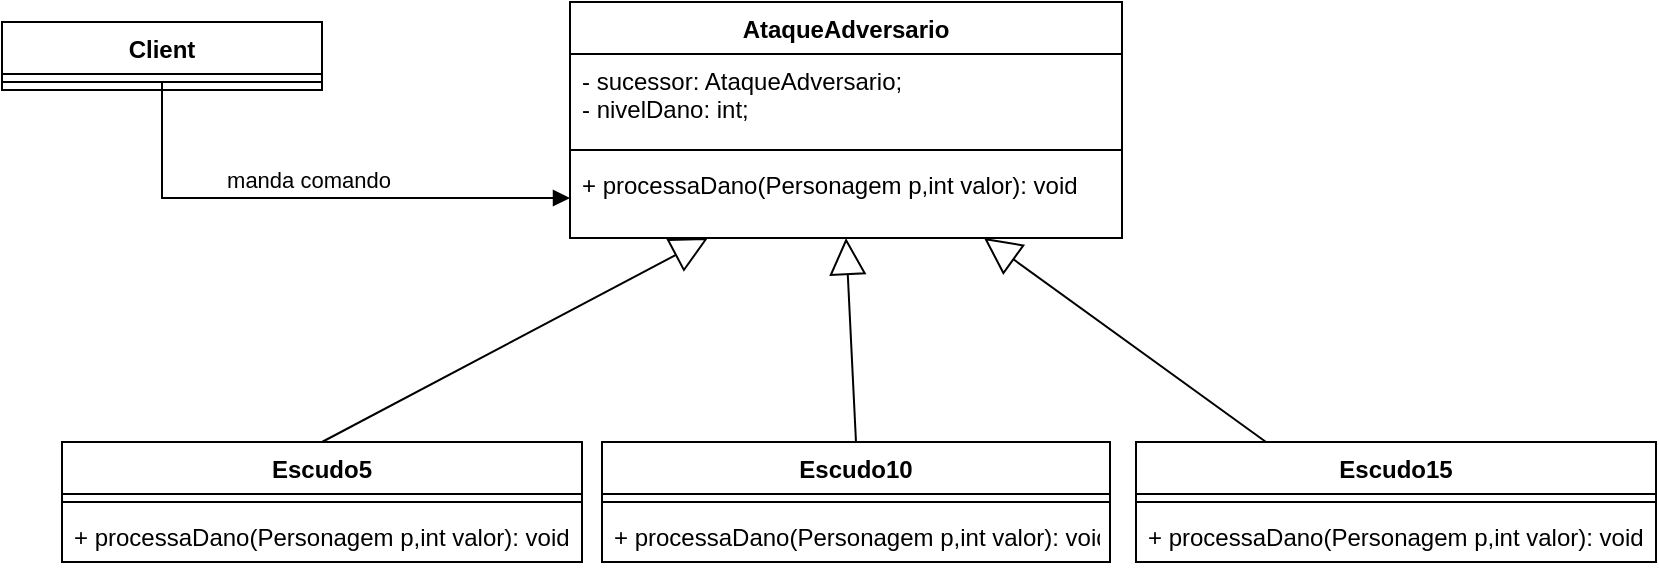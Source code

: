 <mxfile version="16.5.2" type="github">
  <diagram id="C5RBs43oDa-KdzZeNtuy" name="Page-1">
    <mxGraphModel dx="1278" dy="564" grid="1" gridSize="10" guides="1" tooltips="1" connect="1" arrows="1" fold="1" page="1" pageScale="1" pageWidth="827" pageHeight="1169" math="0" shadow="0">
      <root>
        <mxCell id="WIyWlLk6GJQsqaUBKTNV-0" />
        <mxCell id="WIyWlLk6GJQsqaUBKTNV-1" parent="WIyWlLk6GJQsqaUBKTNV-0" />
        <mxCell id="-sEy0Zp4iv_lZndmS8OM-0" value="Escudo10" style="swimlane;fontStyle=1;align=center;verticalAlign=top;childLayout=stackLayout;horizontal=1;startSize=26;horizontalStack=0;resizeParent=1;resizeParentMax=0;resizeLast=0;collapsible=1;marginBottom=0;" vertex="1" parent="WIyWlLk6GJQsqaUBKTNV-1">
          <mxGeometry x="300" y="260" width="254" height="60" as="geometry" />
        </mxCell>
        <mxCell id="-sEy0Zp4iv_lZndmS8OM-2" value="" style="line;strokeWidth=1;fillColor=none;align=left;verticalAlign=middle;spacingTop=-1;spacingLeft=3;spacingRight=3;rotatable=0;labelPosition=right;points=[];portConstraint=eastwest;" vertex="1" parent="-sEy0Zp4iv_lZndmS8OM-0">
          <mxGeometry y="26" width="254" height="8" as="geometry" />
        </mxCell>
        <mxCell id="-sEy0Zp4iv_lZndmS8OM-3" value="+ processaDano(Personagem p,int valor): void&#xa;&#xa;&#xa;" style="text;strokeColor=none;fillColor=none;align=left;verticalAlign=top;spacingLeft=4;spacingRight=4;overflow=hidden;rotatable=0;points=[[0,0.5],[1,0.5]];portConstraint=eastwest;" vertex="1" parent="-sEy0Zp4iv_lZndmS8OM-0">
          <mxGeometry y="34" width="254" height="26" as="geometry" />
        </mxCell>
        <mxCell id="-sEy0Zp4iv_lZndmS8OM-4" value="AtaqueAdversario" style="swimlane;fontStyle=1;align=center;verticalAlign=top;childLayout=stackLayout;horizontal=1;startSize=26;horizontalStack=0;resizeParent=1;resizeParentMax=0;resizeLast=0;collapsible=1;marginBottom=0;" vertex="1" parent="WIyWlLk6GJQsqaUBKTNV-1">
          <mxGeometry x="284" y="40" width="276" height="118" as="geometry" />
        </mxCell>
        <mxCell id="-sEy0Zp4iv_lZndmS8OM-5" value="- sucessor: AtaqueAdversario;&#xa;- nivelDano: int;" style="text;strokeColor=none;fillColor=none;align=left;verticalAlign=top;spacingLeft=4;spacingRight=4;overflow=hidden;rotatable=0;points=[[0,0.5],[1,0.5]];portConstraint=eastwest;" vertex="1" parent="-sEy0Zp4iv_lZndmS8OM-4">
          <mxGeometry y="26" width="276" height="44" as="geometry" />
        </mxCell>
        <mxCell id="-sEy0Zp4iv_lZndmS8OM-6" value="" style="line;strokeWidth=1;fillColor=none;align=left;verticalAlign=middle;spacingTop=-1;spacingLeft=3;spacingRight=3;rotatable=0;labelPosition=right;points=[];portConstraint=eastwest;" vertex="1" parent="-sEy0Zp4iv_lZndmS8OM-4">
          <mxGeometry y="70" width="276" height="8" as="geometry" />
        </mxCell>
        <mxCell id="-sEy0Zp4iv_lZndmS8OM-7" value="+ processaDano(Personagem p,int valor): void&#xa;" style="text;strokeColor=none;fillColor=none;align=left;verticalAlign=top;spacingLeft=4;spacingRight=4;overflow=hidden;rotatable=0;points=[[0,0.5],[1,0.5]];portConstraint=eastwest;" vertex="1" parent="-sEy0Zp4iv_lZndmS8OM-4">
          <mxGeometry y="78" width="276" height="40" as="geometry" />
        </mxCell>
        <mxCell id="-sEy0Zp4iv_lZndmS8OM-9" value="Client" style="swimlane;fontStyle=1;align=center;verticalAlign=top;childLayout=stackLayout;horizontal=1;startSize=26;horizontalStack=0;resizeParent=1;resizeParentMax=0;resizeLast=0;collapsible=1;marginBottom=0;" vertex="1" parent="WIyWlLk6GJQsqaUBKTNV-1">
          <mxGeometry y="50" width="160" height="34" as="geometry" />
        </mxCell>
        <mxCell id="-sEy0Zp4iv_lZndmS8OM-11" value="" style="line;strokeWidth=1;fillColor=none;align=left;verticalAlign=middle;spacingTop=-1;spacingLeft=3;spacingRight=3;rotatable=0;labelPosition=right;points=[];portConstraint=eastwest;" vertex="1" parent="-sEy0Zp4iv_lZndmS8OM-9">
          <mxGeometry y="26" width="160" height="8" as="geometry" />
        </mxCell>
        <mxCell id="-sEy0Zp4iv_lZndmS8OM-13" value="Escudo15" style="swimlane;fontStyle=1;align=center;verticalAlign=top;childLayout=stackLayout;horizontal=1;startSize=26;horizontalStack=0;resizeParent=1;resizeParentMax=0;resizeLast=0;collapsible=1;marginBottom=0;" vertex="1" parent="WIyWlLk6GJQsqaUBKTNV-1">
          <mxGeometry x="567" y="260" width="260" height="60" as="geometry" />
        </mxCell>
        <mxCell id="-sEy0Zp4iv_lZndmS8OM-15" value="" style="line;strokeWidth=1;fillColor=none;align=left;verticalAlign=middle;spacingTop=-1;spacingLeft=3;spacingRight=3;rotatable=0;labelPosition=right;points=[];portConstraint=eastwest;" vertex="1" parent="-sEy0Zp4iv_lZndmS8OM-13">
          <mxGeometry y="26" width="260" height="8" as="geometry" />
        </mxCell>
        <mxCell id="-sEy0Zp4iv_lZndmS8OM-16" value="+ processaDano(Personagem p,int valor): void&#xa;&#xa;&#xa;" style="text;strokeColor=none;fillColor=none;align=left;verticalAlign=top;spacingLeft=4;spacingRight=4;overflow=hidden;rotatable=0;points=[[0,0.5],[1,0.5]];portConstraint=eastwest;" vertex="1" parent="-sEy0Zp4iv_lZndmS8OM-13">
          <mxGeometry y="34" width="260" height="26" as="geometry" />
        </mxCell>
        <mxCell id="-sEy0Zp4iv_lZndmS8OM-17" value="Escudo5" style="swimlane;fontStyle=1;align=center;verticalAlign=top;childLayout=stackLayout;horizontal=1;startSize=26;horizontalStack=0;resizeParent=1;resizeParentMax=0;resizeLast=0;collapsible=1;marginBottom=0;" vertex="1" parent="WIyWlLk6GJQsqaUBKTNV-1">
          <mxGeometry x="30" y="260" width="260" height="60" as="geometry" />
        </mxCell>
        <mxCell id="-sEy0Zp4iv_lZndmS8OM-19" value="" style="line;strokeWidth=1;fillColor=none;align=left;verticalAlign=middle;spacingTop=-1;spacingLeft=3;spacingRight=3;rotatable=0;labelPosition=right;points=[];portConstraint=eastwest;" vertex="1" parent="-sEy0Zp4iv_lZndmS8OM-17">
          <mxGeometry y="26" width="260" height="8" as="geometry" />
        </mxCell>
        <mxCell id="-sEy0Zp4iv_lZndmS8OM-20" value="+ processaDano(Personagem p,int valor): void&#xa;&#xa;&#xa;" style="text;strokeColor=none;fillColor=none;align=left;verticalAlign=top;spacingLeft=4;spacingRight=4;overflow=hidden;rotatable=0;points=[[0,0.5],[1,0.5]];portConstraint=eastwest;" vertex="1" parent="-sEy0Zp4iv_lZndmS8OM-17">
          <mxGeometry y="34" width="260" height="26" as="geometry" />
        </mxCell>
        <mxCell id="-sEy0Zp4iv_lZndmS8OM-21" value="" style="endArrow=block;endSize=16;endFill=0;html=1;rounded=0;exitX=0.5;exitY=0;exitDx=0;exitDy=0;entryX=0.25;entryY=1;entryDx=0;entryDy=0;" edge="1" parent="WIyWlLk6GJQsqaUBKTNV-1" source="-sEy0Zp4iv_lZndmS8OM-17" target="-sEy0Zp4iv_lZndmS8OM-4">
          <mxGeometry width="160" relative="1" as="geometry">
            <mxPoint x="-70" y="90" as="sourcePoint" />
            <mxPoint x="450" y="190" as="targetPoint" />
          </mxGeometry>
        </mxCell>
        <mxCell id="-sEy0Zp4iv_lZndmS8OM-22" value="" style="endArrow=block;endSize=16;endFill=0;html=1;rounded=0;exitX=0.5;exitY=0;exitDx=0;exitDy=0;entryX=0.5;entryY=1;entryDx=0;entryDy=0;" edge="1" parent="WIyWlLk6GJQsqaUBKTNV-1" source="-sEy0Zp4iv_lZndmS8OM-0" target="-sEy0Zp4iv_lZndmS8OM-4">
          <mxGeometry width="160" relative="1" as="geometry">
            <mxPoint x="250" y="340" as="sourcePoint" />
            <mxPoint x="494" y="210" as="targetPoint" />
          </mxGeometry>
        </mxCell>
        <mxCell id="-sEy0Zp4iv_lZndmS8OM-23" value="" style="endArrow=block;endSize=16;endFill=0;html=1;rounded=0;exitX=0.25;exitY=0;exitDx=0;exitDy=0;entryX=0.75;entryY=1;entryDx=0;entryDy=0;" edge="1" parent="WIyWlLk6GJQsqaUBKTNV-1" source="-sEy0Zp4iv_lZndmS8OM-13" target="-sEy0Zp4iv_lZndmS8OM-4">
          <mxGeometry width="160" relative="1" as="geometry">
            <mxPoint x="260" y="350" as="sourcePoint" />
            <mxPoint x="610" y="200" as="targetPoint" />
          </mxGeometry>
        </mxCell>
        <mxCell id="-sEy0Zp4iv_lZndmS8OM-24" value="manda comando" style="html=1;verticalAlign=bottom;endArrow=block;rounded=0;entryX=0;entryY=0.5;entryDx=0;entryDy=0;" edge="1" parent="WIyWlLk6GJQsqaUBKTNV-1" target="-sEy0Zp4iv_lZndmS8OM-7">
          <mxGeometry width="80" relative="1" as="geometry">
            <mxPoint x="80" y="80" as="sourcePoint" />
            <mxPoint x="112" y="200" as="targetPoint" />
            <Array as="points">
              <mxPoint x="80" y="138" />
            </Array>
          </mxGeometry>
        </mxCell>
      </root>
    </mxGraphModel>
  </diagram>
</mxfile>
